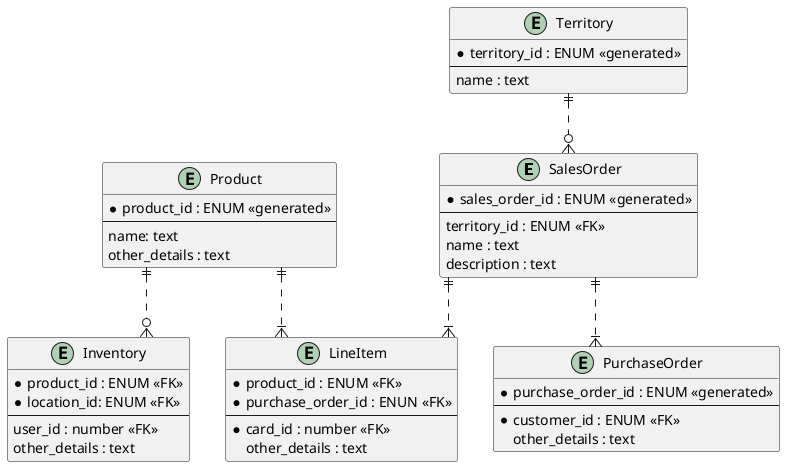 @startuml
' hide the spot
' hide circle

' avoid problems with angled crows feet
skinparam linetype ortho

entity "SalesOrder" as SO {
  *sales_order_id : ENUM <<generated>>
  --
  territory_id : ENUM <<FK>>
  name : text
  description : text
}

entity "Territory" as T {
  *territory_id : ENUM <<generated>>
  --
  name : text
}

entity "PurchaseOrder" as PO {
  *purchase_order_id : ENUM <<generated>>
  --
  *customer_id : ENUM <<FK>>
  other_details : text
}

entity "LineItem" as LI {
  *product_id : ENUM <<FK>>
  *purchase_order_id : ENUN <<FK>>
  --
  *card_id : number <<FK>>
  other_details : text
}

entity "Product" as P {
  *product_id : ENUM <<generated>>
  --
  name: text
  other_details : text
}


entity "Inventory" as INV {
  *product_id : ENUM <<FK>>
  *location_id: ENUM <<FK>>
  --
  user_id : number <<FK>>
  other_details : text
}

T ||..o{ SO
SO ||..|{ PO
SO ||..|{ LI
P ||..|{ LI
P ||..o{ INV

@enduml
